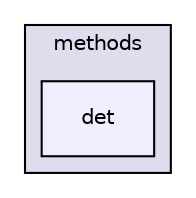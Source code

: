 digraph "src/mlpack/methods/det" {
  compound=true
  node [ fontsize="10", fontname="Helvetica"];
  edge [ labelfontsize="10", labelfontname="Helvetica"];
  subgraph clusterdir_2217eda3f3f128182276a15ca80cc98e {
    graph [ bgcolor="#ddddee", pencolor="black", label="methods" fontname="Helvetica", fontsize="10", URL="dir_2217eda3f3f128182276a15ca80cc98e.html"]
  dir_ff7a480eae7f7a4184649661d49eaa57 [shape=box, label="det", style="filled", fillcolor="#eeeeff", pencolor="black", URL="dir_ff7a480eae7f7a4184649661d49eaa57.html"];
  }
}
